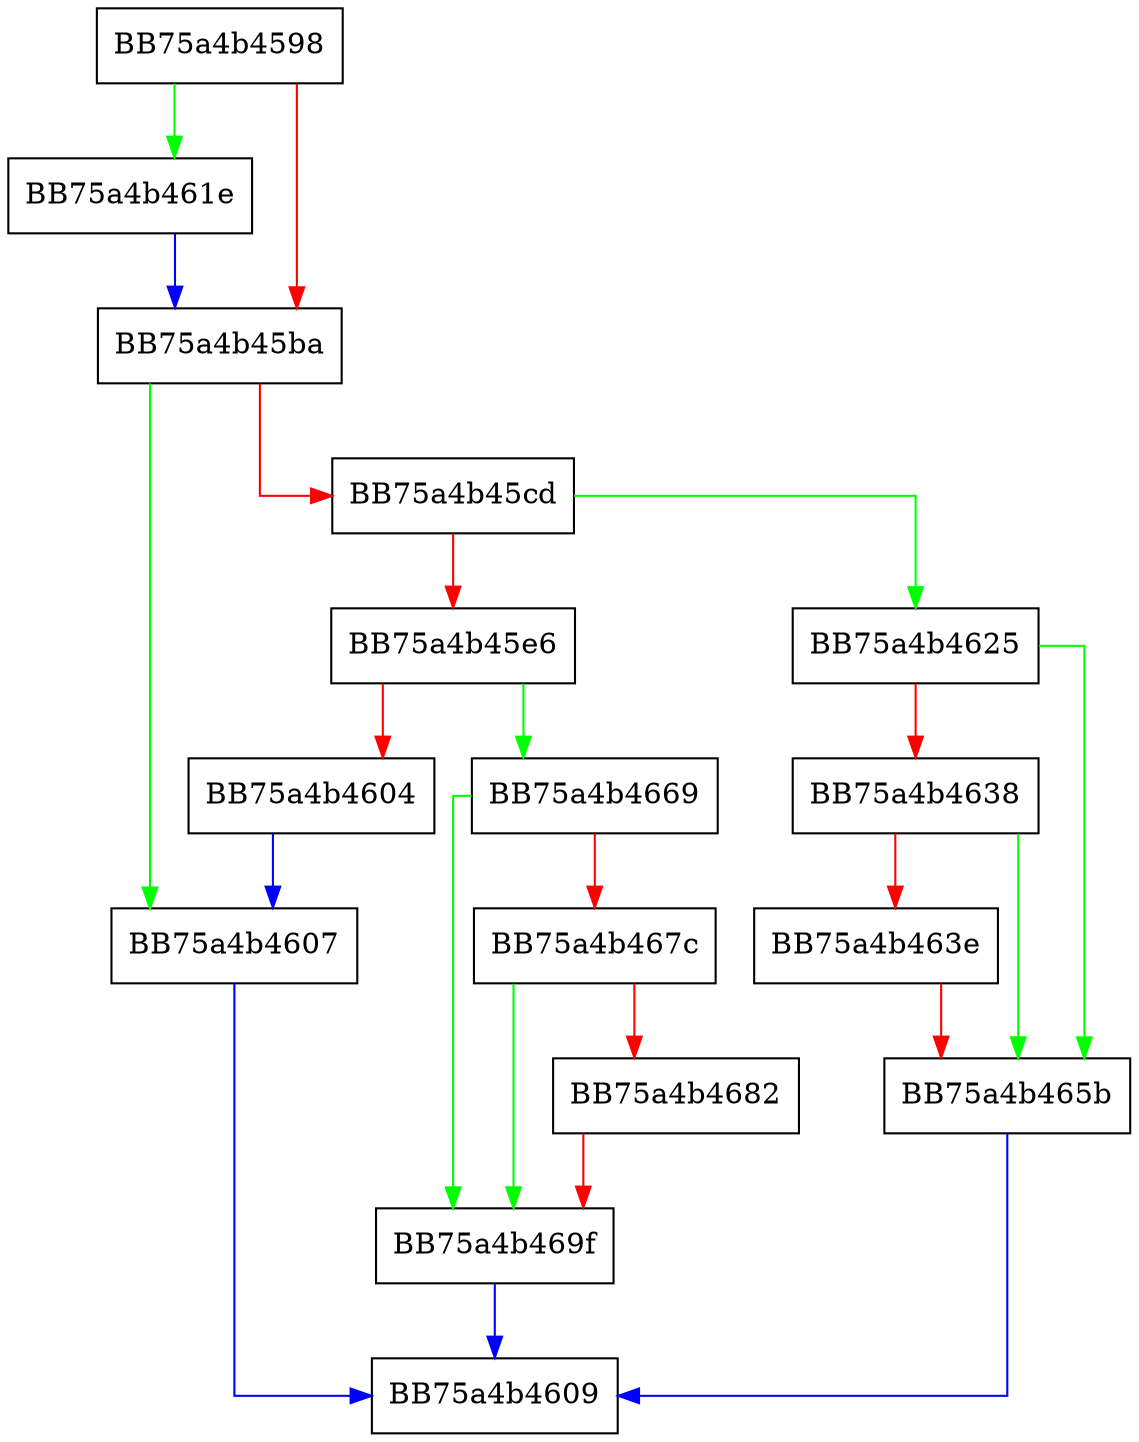 digraph GetFileRecordFromMft {
  node [shape="box"];
  graph [splines=ortho];
  BB75a4b4598 -> BB75a4b461e [color="green"];
  BB75a4b4598 -> BB75a4b45ba [color="red"];
  BB75a4b45ba -> BB75a4b4607 [color="green"];
  BB75a4b45ba -> BB75a4b45cd [color="red"];
  BB75a4b45cd -> BB75a4b4625 [color="green"];
  BB75a4b45cd -> BB75a4b45e6 [color="red"];
  BB75a4b45e6 -> BB75a4b4669 [color="green"];
  BB75a4b45e6 -> BB75a4b4604 [color="red"];
  BB75a4b4604 -> BB75a4b4607 [color="blue"];
  BB75a4b4607 -> BB75a4b4609 [color="blue"];
  BB75a4b461e -> BB75a4b45ba [color="blue"];
  BB75a4b4625 -> BB75a4b465b [color="green"];
  BB75a4b4625 -> BB75a4b4638 [color="red"];
  BB75a4b4638 -> BB75a4b465b [color="green"];
  BB75a4b4638 -> BB75a4b463e [color="red"];
  BB75a4b463e -> BB75a4b465b [color="red"];
  BB75a4b465b -> BB75a4b4609 [color="blue"];
  BB75a4b4669 -> BB75a4b469f [color="green"];
  BB75a4b4669 -> BB75a4b467c [color="red"];
  BB75a4b467c -> BB75a4b469f [color="green"];
  BB75a4b467c -> BB75a4b4682 [color="red"];
  BB75a4b4682 -> BB75a4b469f [color="red"];
  BB75a4b469f -> BB75a4b4609 [color="blue"];
}